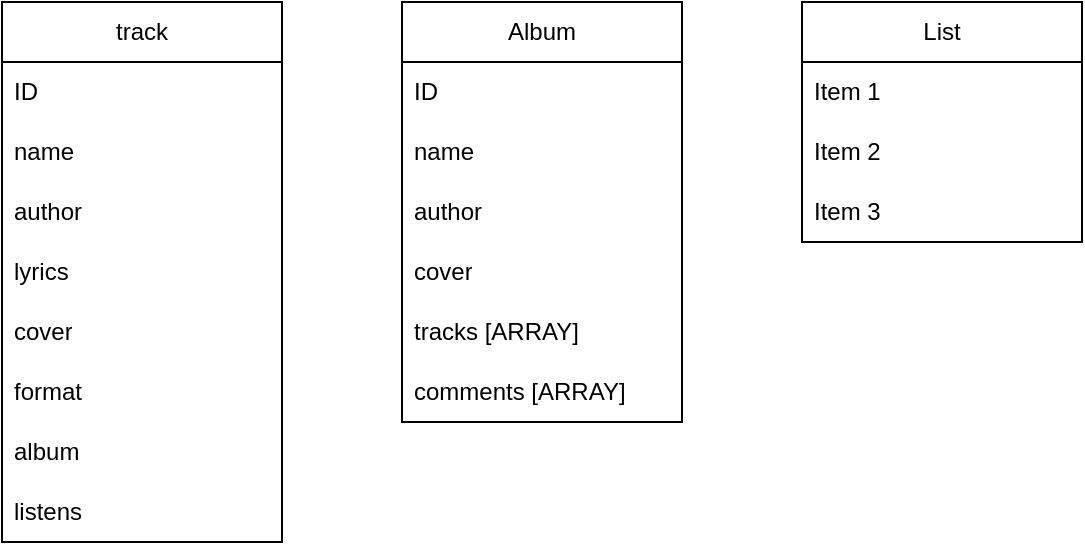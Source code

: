 <mxfile version="20.8.18" type="device"><diagram name="Страница 1" id="7rbGyOH3_XMQAQO419me"><mxGraphModel dx="1434" dy="796" grid="1" gridSize="10" guides="1" tooltips="1" connect="1" arrows="1" fold="1" page="1" pageScale="1" pageWidth="827" pageHeight="1169" math="0" shadow="0"><root><mxCell id="0"/><mxCell id="1" parent="0"/><mxCell id="gIcCTwXVn5VaBc8fsnte-1" value="track" style="swimlane;fontStyle=0;childLayout=stackLayout;horizontal=1;startSize=30;horizontalStack=0;resizeParent=1;resizeParentMax=0;resizeLast=0;collapsible=1;marginBottom=0;whiteSpace=wrap;html=1;" parent="1" vertex="1"><mxGeometry x="120" y="120" width="140" height="270" as="geometry"/></mxCell><mxCell id="gIcCTwXVn5VaBc8fsnte-2" value="ID" style="text;strokeColor=none;fillColor=none;align=left;verticalAlign=middle;spacingLeft=4;spacingRight=4;overflow=hidden;points=[[0,0.5],[1,0.5]];portConstraint=eastwest;rotatable=0;whiteSpace=wrap;html=1;" parent="gIcCTwXVn5VaBc8fsnte-1" vertex="1"><mxGeometry y="30" width="140" height="30" as="geometry"/></mxCell><mxCell id="gIcCTwXVn5VaBc8fsnte-3" value="name" style="text;strokeColor=none;fillColor=none;align=left;verticalAlign=middle;spacingLeft=4;spacingRight=4;overflow=hidden;points=[[0,0.5],[1,0.5]];portConstraint=eastwest;rotatable=0;whiteSpace=wrap;html=1;" parent="gIcCTwXVn5VaBc8fsnte-1" vertex="1"><mxGeometry y="60" width="140" height="30" as="geometry"/></mxCell><mxCell id="gIcCTwXVn5VaBc8fsnte-13" value="author" style="text;strokeColor=none;fillColor=none;align=left;verticalAlign=middle;spacingLeft=4;spacingRight=4;overflow=hidden;points=[[0,0.5],[1,0.5]];portConstraint=eastwest;rotatable=0;whiteSpace=wrap;html=1;" parent="gIcCTwXVn5VaBc8fsnte-1" vertex="1"><mxGeometry y="90" width="140" height="30" as="geometry"/></mxCell><mxCell id="gIcCTwXVn5VaBc8fsnte-14" value="lyrics" style="text;strokeColor=none;fillColor=none;align=left;verticalAlign=middle;spacingLeft=4;spacingRight=4;overflow=hidden;points=[[0,0.5],[1,0.5]];portConstraint=eastwest;rotatable=0;whiteSpace=wrap;html=1;" parent="gIcCTwXVn5VaBc8fsnte-1" vertex="1"><mxGeometry y="120" width="140" height="30" as="geometry"/></mxCell><mxCell id="gIcCTwXVn5VaBc8fsnte-15" value="cover" style="text;strokeColor=none;fillColor=none;align=left;verticalAlign=middle;spacingLeft=4;spacingRight=4;overflow=hidden;points=[[0,0.5],[1,0.5]];portConstraint=eastwest;rotatable=0;whiteSpace=wrap;html=1;" parent="gIcCTwXVn5VaBc8fsnte-1" vertex="1"><mxGeometry y="150" width="140" height="30" as="geometry"/></mxCell><mxCell id="OFg3kppiZt00FnZiX4BH-1" value="format" style="text;strokeColor=none;fillColor=none;align=left;verticalAlign=middle;spacingLeft=4;spacingRight=4;overflow=hidden;points=[[0,0.5],[1,0.5]];portConstraint=eastwest;rotatable=0;whiteSpace=wrap;html=1;" vertex="1" parent="gIcCTwXVn5VaBc8fsnte-1"><mxGeometry y="180" width="140" height="30" as="geometry"/></mxCell><mxCell id="OFg3kppiZt00FnZiX4BH-2" value="album" style="text;strokeColor=none;fillColor=none;align=left;verticalAlign=middle;spacingLeft=4;spacingRight=4;overflow=hidden;points=[[0,0.5],[1,0.5]];portConstraint=eastwest;rotatable=0;whiteSpace=wrap;html=1;" vertex="1" parent="gIcCTwXVn5VaBc8fsnte-1"><mxGeometry y="210" width="140" height="30" as="geometry"/></mxCell><mxCell id="gIcCTwXVn5VaBc8fsnte-4" value="listens" style="text;strokeColor=none;fillColor=none;align=left;verticalAlign=middle;spacingLeft=4;spacingRight=4;overflow=hidden;points=[[0,0.5],[1,0.5]];portConstraint=eastwest;rotatable=0;whiteSpace=wrap;html=1;" parent="gIcCTwXVn5VaBc8fsnte-1" vertex="1"><mxGeometry y="240" width="140" height="30" as="geometry"/></mxCell><mxCell id="gIcCTwXVn5VaBc8fsnte-5" value="Album" style="swimlane;fontStyle=0;childLayout=stackLayout;horizontal=1;startSize=30;horizontalStack=0;resizeParent=1;resizeParentMax=0;resizeLast=0;collapsible=1;marginBottom=0;whiteSpace=wrap;html=1;" parent="1" vertex="1"><mxGeometry x="320" y="120" width="140" height="210" as="geometry"/></mxCell><mxCell id="gIcCTwXVn5VaBc8fsnte-6" value="ID" style="text;strokeColor=none;fillColor=none;align=left;verticalAlign=middle;spacingLeft=4;spacingRight=4;overflow=hidden;points=[[0,0.5],[1,0.5]];portConstraint=eastwest;rotatable=0;whiteSpace=wrap;html=1;" parent="gIcCTwXVn5VaBc8fsnte-5" vertex="1"><mxGeometry y="30" width="140" height="30" as="geometry"/></mxCell><mxCell id="gIcCTwXVn5VaBc8fsnte-7" value="name" style="text;strokeColor=none;fillColor=none;align=left;verticalAlign=middle;spacingLeft=4;spacingRight=4;overflow=hidden;points=[[0,0.5],[1,0.5]];portConstraint=eastwest;rotatable=0;whiteSpace=wrap;html=1;" parent="gIcCTwXVn5VaBc8fsnte-5" vertex="1"><mxGeometry y="60" width="140" height="30" as="geometry"/></mxCell><mxCell id="gIcCTwXVn5VaBc8fsnte-19" value="author" style="text;strokeColor=none;fillColor=none;align=left;verticalAlign=middle;spacingLeft=4;spacingRight=4;overflow=hidden;points=[[0,0.5],[1,0.5]];portConstraint=eastwest;rotatable=0;whiteSpace=wrap;html=1;" parent="gIcCTwXVn5VaBc8fsnte-5" vertex="1"><mxGeometry y="90" width="140" height="30" as="geometry"/></mxCell><mxCell id="gIcCTwXVn5VaBc8fsnte-21" value="cover" style="text;strokeColor=none;fillColor=none;align=left;verticalAlign=middle;spacingLeft=4;spacingRight=4;overflow=hidden;points=[[0,0.5],[1,0.5]];portConstraint=eastwest;rotatable=0;whiteSpace=wrap;html=1;" parent="gIcCTwXVn5VaBc8fsnte-5" vertex="1"><mxGeometry y="120" width="140" height="30" as="geometry"/></mxCell><mxCell id="gIcCTwXVn5VaBc8fsnte-22" value="tracks [ARRAY]" style="text;strokeColor=none;fillColor=none;align=left;verticalAlign=middle;spacingLeft=4;spacingRight=4;overflow=hidden;points=[[0,0.5],[1,0.5]];portConstraint=eastwest;rotatable=0;whiteSpace=wrap;html=1;" parent="gIcCTwXVn5VaBc8fsnte-5" vertex="1"><mxGeometry y="150" width="140" height="30" as="geometry"/></mxCell><mxCell id="gIcCTwXVn5VaBc8fsnte-8" value="comments [ARRAY]" style="text;strokeColor=none;fillColor=none;align=left;verticalAlign=middle;spacingLeft=4;spacingRight=4;overflow=hidden;points=[[0,0.5],[1,0.5]];portConstraint=eastwest;rotatable=0;whiteSpace=wrap;html=1;" parent="gIcCTwXVn5VaBc8fsnte-5" vertex="1"><mxGeometry y="180" width="140" height="30" as="geometry"/></mxCell><mxCell id="gIcCTwXVn5VaBc8fsnte-9" value="List" style="swimlane;fontStyle=0;childLayout=stackLayout;horizontal=1;startSize=30;horizontalStack=0;resizeParent=1;resizeParentMax=0;resizeLast=0;collapsible=1;marginBottom=0;whiteSpace=wrap;html=1;" parent="1" vertex="1"><mxGeometry x="520" y="120" width="140" height="120" as="geometry"/></mxCell><mxCell id="gIcCTwXVn5VaBc8fsnte-10" value="Item 1" style="text;strokeColor=none;fillColor=none;align=left;verticalAlign=middle;spacingLeft=4;spacingRight=4;overflow=hidden;points=[[0,0.5],[1,0.5]];portConstraint=eastwest;rotatable=0;whiteSpace=wrap;html=1;" parent="gIcCTwXVn5VaBc8fsnte-9" vertex="1"><mxGeometry y="30" width="140" height="30" as="geometry"/></mxCell><mxCell id="gIcCTwXVn5VaBc8fsnte-11" value="Item 2" style="text;strokeColor=none;fillColor=none;align=left;verticalAlign=middle;spacingLeft=4;spacingRight=4;overflow=hidden;points=[[0,0.5],[1,0.5]];portConstraint=eastwest;rotatable=0;whiteSpace=wrap;html=1;" parent="gIcCTwXVn5VaBc8fsnte-9" vertex="1"><mxGeometry y="60" width="140" height="30" as="geometry"/></mxCell><mxCell id="gIcCTwXVn5VaBc8fsnte-12" value="Item 3" style="text;strokeColor=none;fillColor=none;align=left;verticalAlign=middle;spacingLeft=4;spacingRight=4;overflow=hidden;points=[[0,0.5],[1,0.5]];portConstraint=eastwest;rotatable=0;whiteSpace=wrap;html=1;" parent="gIcCTwXVn5VaBc8fsnte-9" vertex="1"><mxGeometry y="90" width="140" height="30" as="geometry"/></mxCell></root></mxGraphModel></diagram></mxfile>